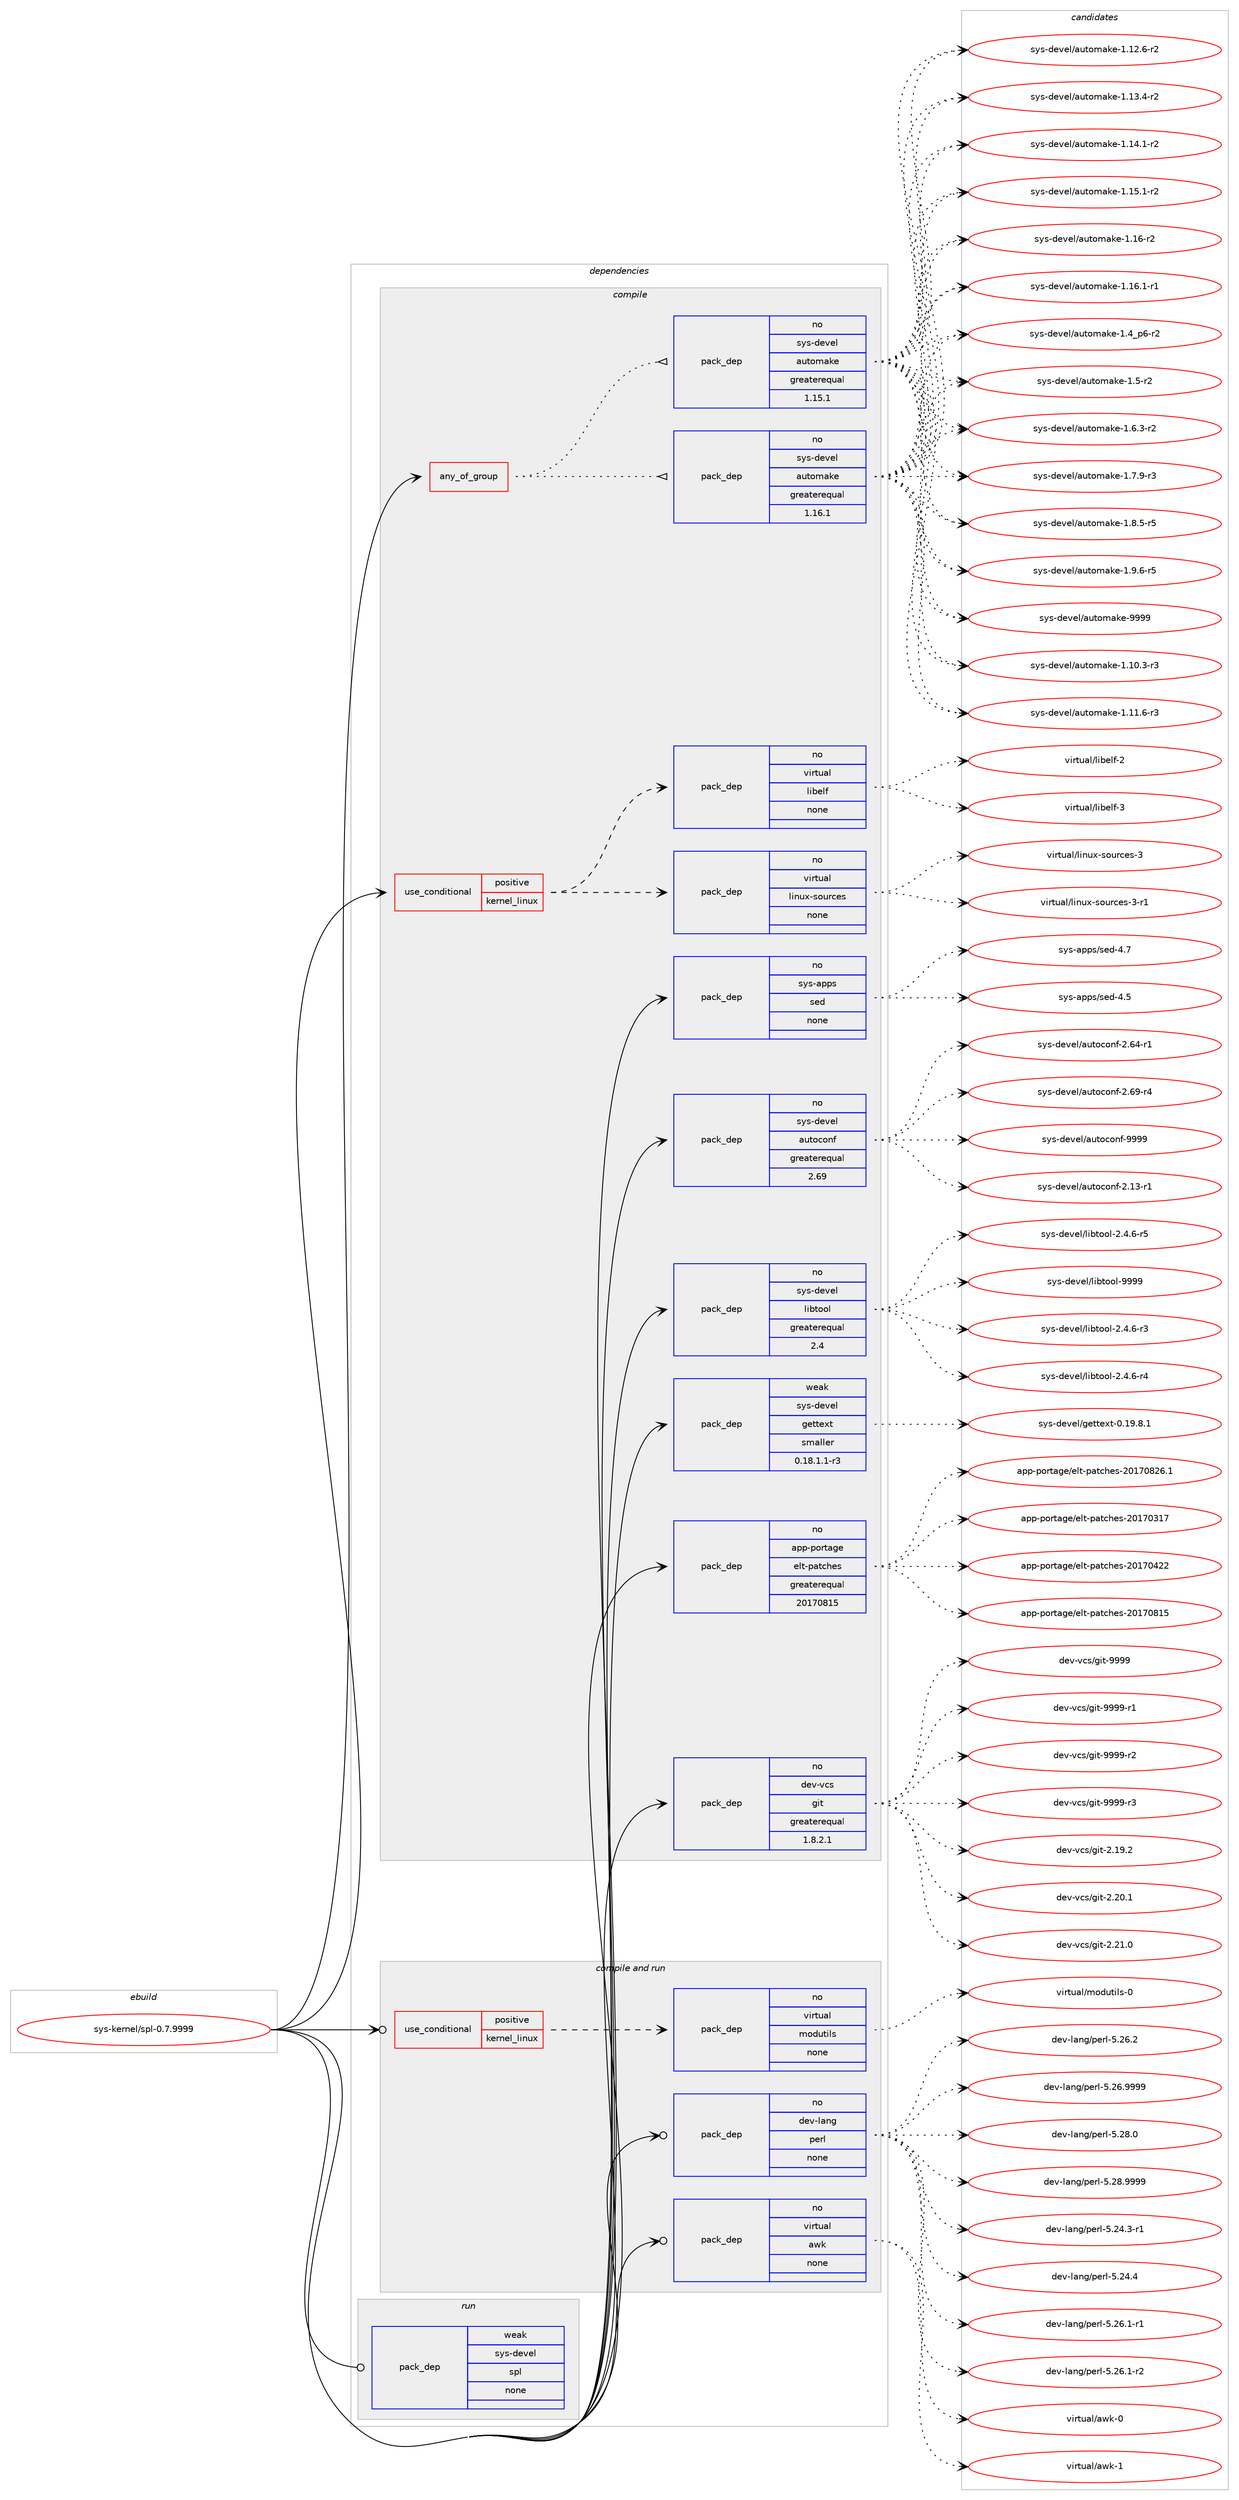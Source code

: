 digraph prolog {

# *************
# Graph options
# *************

newrank=true;
concentrate=true;
compound=true;
graph [rankdir=LR,fontname=Helvetica,fontsize=10,ranksep=1.5];#, ranksep=2.5, nodesep=0.2];
edge  [arrowhead=vee];
node  [fontname=Helvetica,fontsize=10];

# **********
# The ebuild
# **********

subgraph cluster_leftcol {
color=gray;
rank=same;
label=<<i>ebuild</i>>;
id [label="sys-kernel/spl-0.7.9999", color=red, width=4, href="../sys-kernel/spl-0.7.9999.svg"];
}

# ****************
# The dependencies
# ****************

subgraph cluster_midcol {
color=gray;
label=<<i>dependencies</i>>;
subgraph cluster_compile {
fillcolor="#eeeeee";
style=filled;
label=<<i>compile</i>>;
subgraph any27606 {
dependency1736080 [label=<<TABLE BORDER="0" CELLBORDER="1" CELLSPACING="0" CELLPADDING="4"><TR><TD CELLPADDING="10">any_of_group</TD></TR></TABLE>>, shape=none, color=red];subgraph pack1246160 {
dependency1736081 [label=<<TABLE BORDER="0" CELLBORDER="1" CELLSPACING="0" CELLPADDING="4" WIDTH="220"><TR><TD ROWSPAN="6" CELLPADDING="30">pack_dep</TD></TR><TR><TD WIDTH="110">no</TD></TR><TR><TD>sys-devel</TD></TR><TR><TD>automake</TD></TR><TR><TD>greaterequal</TD></TR><TR><TD>1.16.1</TD></TR></TABLE>>, shape=none, color=blue];
}
dependency1736080:e -> dependency1736081:w [weight=20,style="dotted",arrowhead="oinv"];
subgraph pack1246161 {
dependency1736082 [label=<<TABLE BORDER="0" CELLBORDER="1" CELLSPACING="0" CELLPADDING="4" WIDTH="220"><TR><TD ROWSPAN="6" CELLPADDING="30">pack_dep</TD></TR><TR><TD WIDTH="110">no</TD></TR><TR><TD>sys-devel</TD></TR><TR><TD>automake</TD></TR><TR><TD>greaterequal</TD></TR><TR><TD>1.15.1</TD></TR></TABLE>>, shape=none, color=blue];
}
dependency1736080:e -> dependency1736082:w [weight=20,style="dotted",arrowhead="oinv"];
}
id:e -> dependency1736080:w [weight=20,style="solid",arrowhead="vee"];
subgraph cond461396 {
dependency1736083 [label=<<TABLE BORDER="0" CELLBORDER="1" CELLSPACING="0" CELLPADDING="4"><TR><TD ROWSPAN="3" CELLPADDING="10">use_conditional</TD></TR><TR><TD>positive</TD></TR><TR><TD>kernel_linux</TD></TR></TABLE>>, shape=none, color=red];
subgraph pack1246162 {
dependency1736084 [label=<<TABLE BORDER="0" CELLBORDER="1" CELLSPACING="0" CELLPADDING="4" WIDTH="220"><TR><TD ROWSPAN="6" CELLPADDING="30">pack_dep</TD></TR><TR><TD WIDTH="110">no</TD></TR><TR><TD>virtual</TD></TR><TR><TD>linux-sources</TD></TR><TR><TD>none</TD></TR><TR><TD></TD></TR></TABLE>>, shape=none, color=blue];
}
dependency1736083:e -> dependency1736084:w [weight=20,style="dashed",arrowhead="vee"];
subgraph pack1246163 {
dependency1736085 [label=<<TABLE BORDER="0" CELLBORDER="1" CELLSPACING="0" CELLPADDING="4" WIDTH="220"><TR><TD ROWSPAN="6" CELLPADDING="30">pack_dep</TD></TR><TR><TD WIDTH="110">no</TD></TR><TR><TD>virtual</TD></TR><TR><TD>libelf</TD></TR><TR><TD>none</TD></TR><TR><TD></TD></TR></TABLE>>, shape=none, color=blue];
}
dependency1736083:e -> dependency1736085:w [weight=20,style="dashed",arrowhead="vee"];
}
id:e -> dependency1736083:w [weight=20,style="solid",arrowhead="vee"];
subgraph pack1246164 {
dependency1736086 [label=<<TABLE BORDER="0" CELLBORDER="1" CELLSPACING="0" CELLPADDING="4" WIDTH="220"><TR><TD ROWSPAN="6" CELLPADDING="30">pack_dep</TD></TR><TR><TD WIDTH="110">no</TD></TR><TR><TD>app-portage</TD></TR><TR><TD>elt-patches</TD></TR><TR><TD>greaterequal</TD></TR><TR><TD>20170815</TD></TR></TABLE>>, shape=none, color=blue];
}
id:e -> dependency1736086:w [weight=20,style="solid",arrowhead="vee"];
subgraph pack1246165 {
dependency1736087 [label=<<TABLE BORDER="0" CELLBORDER="1" CELLSPACING="0" CELLPADDING="4" WIDTH="220"><TR><TD ROWSPAN="6" CELLPADDING="30">pack_dep</TD></TR><TR><TD WIDTH="110">no</TD></TR><TR><TD>dev-vcs</TD></TR><TR><TD>git</TD></TR><TR><TD>greaterequal</TD></TR><TR><TD>1.8.2.1</TD></TR></TABLE>>, shape=none, color=blue];
}
id:e -> dependency1736087:w [weight=20,style="solid",arrowhead="vee"];
subgraph pack1246166 {
dependency1736088 [label=<<TABLE BORDER="0" CELLBORDER="1" CELLSPACING="0" CELLPADDING="4" WIDTH="220"><TR><TD ROWSPAN="6" CELLPADDING="30">pack_dep</TD></TR><TR><TD WIDTH="110">no</TD></TR><TR><TD>sys-apps</TD></TR><TR><TD>sed</TD></TR><TR><TD>none</TD></TR><TR><TD></TD></TR></TABLE>>, shape=none, color=blue];
}
id:e -> dependency1736088:w [weight=20,style="solid",arrowhead="vee"];
subgraph pack1246167 {
dependency1736089 [label=<<TABLE BORDER="0" CELLBORDER="1" CELLSPACING="0" CELLPADDING="4" WIDTH="220"><TR><TD ROWSPAN="6" CELLPADDING="30">pack_dep</TD></TR><TR><TD WIDTH="110">no</TD></TR><TR><TD>sys-devel</TD></TR><TR><TD>autoconf</TD></TR><TR><TD>greaterequal</TD></TR><TR><TD>2.69</TD></TR></TABLE>>, shape=none, color=blue];
}
id:e -> dependency1736089:w [weight=20,style="solid",arrowhead="vee"];
subgraph pack1246168 {
dependency1736090 [label=<<TABLE BORDER="0" CELLBORDER="1" CELLSPACING="0" CELLPADDING="4" WIDTH="220"><TR><TD ROWSPAN="6" CELLPADDING="30">pack_dep</TD></TR><TR><TD WIDTH="110">no</TD></TR><TR><TD>sys-devel</TD></TR><TR><TD>libtool</TD></TR><TR><TD>greaterequal</TD></TR><TR><TD>2.4</TD></TR></TABLE>>, shape=none, color=blue];
}
id:e -> dependency1736090:w [weight=20,style="solid",arrowhead="vee"];
subgraph pack1246169 {
dependency1736091 [label=<<TABLE BORDER="0" CELLBORDER="1" CELLSPACING="0" CELLPADDING="4" WIDTH="220"><TR><TD ROWSPAN="6" CELLPADDING="30">pack_dep</TD></TR><TR><TD WIDTH="110">weak</TD></TR><TR><TD>sys-devel</TD></TR><TR><TD>gettext</TD></TR><TR><TD>smaller</TD></TR><TR><TD>0.18.1.1-r3</TD></TR></TABLE>>, shape=none, color=blue];
}
id:e -> dependency1736091:w [weight=20,style="solid",arrowhead="vee"];
}
subgraph cluster_compileandrun {
fillcolor="#eeeeee";
style=filled;
label=<<i>compile and run</i>>;
subgraph cond461397 {
dependency1736092 [label=<<TABLE BORDER="0" CELLBORDER="1" CELLSPACING="0" CELLPADDING="4"><TR><TD ROWSPAN="3" CELLPADDING="10">use_conditional</TD></TR><TR><TD>positive</TD></TR><TR><TD>kernel_linux</TD></TR></TABLE>>, shape=none, color=red];
subgraph pack1246170 {
dependency1736093 [label=<<TABLE BORDER="0" CELLBORDER="1" CELLSPACING="0" CELLPADDING="4" WIDTH="220"><TR><TD ROWSPAN="6" CELLPADDING="30">pack_dep</TD></TR><TR><TD WIDTH="110">no</TD></TR><TR><TD>virtual</TD></TR><TR><TD>modutils</TD></TR><TR><TD>none</TD></TR><TR><TD></TD></TR></TABLE>>, shape=none, color=blue];
}
dependency1736092:e -> dependency1736093:w [weight=20,style="dashed",arrowhead="vee"];
}
id:e -> dependency1736092:w [weight=20,style="solid",arrowhead="odotvee"];
subgraph pack1246171 {
dependency1736094 [label=<<TABLE BORDER="0" CELLBORDER="1" CELLSPACING="0" CELLPADDING="4" WIDTH="220"><TR><TD ROWSPAN="6" CELLPADDING="30">pack_dep</TD></TR><TR><TD WIDTH="110">no</TD></TR><TR><TD>dev-lang</TD></TR><TR><TD>perl</TD></TR><TR><TD>none</TD></TR><TR><TD></TD></TR></TABLE>>, shape=none, color=blue];
}
id:e -> dependency1736094:w [weight=20,style="solid",arrowhead="odotvee"];
subgraph pack1246172 {
dependency1736095 [label=<<TABLE BORDER="0" CELLBORDER="1" CELLSPACING="0" CELLPADDING="4" WIDTH="220"><TR><TD ROWSPAN="6" CELLPADDING="30">pack_dep</TD></TR><TR><TD WIDTH="110">no</TD></TR><TR><TD>virtual</TD></TR><TR><TD>awk</TD></TR><TR><TD>none</TD></TR><TR><TD></TD></TR></TABLE>>, shape=none, color=blue];
}
id:e -> dependency1736095:w [weight=20,style="solid",arrowhead="odotvee"];
}
subgraph cluster_run {
fillcolor="#eeeeee";
style=filled;
label=<<i>run</i>>;
subgraph pack1246173 {
dependency1736096 [label=<<TABLE BORDER="0" CELLBORDER="1" CELLSPACING="0" CELLPADDING="4" WIDTH="220"><TR><TD ROWSPAN="6" CELLPADDING="30">pack_dep</TD></TR><TR><TD WIDTH="110">weak</TD></TR><TR><TD>sys-devel</TD></TR><TR><TD>spl</TD></TR><TR><TD>none</TD></TR><TR><TD></TD></TR></TABLE>>, shape=none, color=blue];
}
id:e -> dependency1736096:w [weight=20,style="solid",arrowhead="odot"];
}
}

# **************
# The candidates
# **************

subgraph cluster_choices {
rank=same;
color=gray;
label=<<i>candidates</i>>;

subgraph choice1246160 {
color=black;
nodesep=1;
choice11512111545100101118101108479711711611110997107101454946494846514511451 [label="sys-devel/automake-1.10.3-r3", color=red, width=4,href="../sys-devel/automake-1.10.3-r3.svg"];
choice11512111545100101118101108479711711611110997107101454946494946544511451 [label="sys-devel/automake-1.11.6-r3", color=red, width=4,href="../sys-devel/automake-1.11.6-r3.svg"];
choice11512111545100101118101108479711711611110997107101454946495046544511450 [label="sys-devel/automake-1.12.6-r2", color=red, width=4,href="../sys-devel/automake-1.12.6-r2.svg"];
choice11512111545100101118101108479711711611110997107101454946495146524511450 [label="sys-devel/automake-1.13.4-r2", color=red, width=4,href="../sys-devel/automake-1.13.4-r2.svg"];
choice11512111545100101118101108479711711611110997107101454946495246494511450 [label="sys-devel/automake-1.14.1-r2", color=red, width=4,href="../sys-devel/automake-1.14.1-r2.svg"];
choice11512111545100101118101108479711711611110997107101454946495346494511450 [label="sys-devel/automake-1.15.1-r2", color=red, width=4,href="../sys-devel/automake-1.15.1-r2.svg"];
choice1151211154510010111810110847971171161111099710710145494649544511450 [label="sys-devel/automake-1.16-r2", color=red, width=4,href="../sys-devel/automake-1.16-r2.svg"];
choice11512111545100101118101108479711711611110997107101454946495446494511449 [label="sys-devel/automake-1.16.1-r1", color=red, width=4,href="../sys-devel/automake-1.16.1-r1.svg"];
choice115121115451001011181011084797117116111109971071014549465295112544511450 [label="sys-devel/automake-1.4_p6-r2", color=red, width=4,href="../sys-devel/automake-1.4_p6-r2.svg"];
choice11512111545100101118101108479711711611110997107101454946534511450 [label="sys-devel/automake-1.5-r2", color=red, width=4,href="../sys-devel/automake-1.5-r2.svg"];
choice115121115451001011181011084797117116111109971071014549465446514511450 [label="sys-devel/automake-1.6.3-r2", color=red, width=4,href="../sys-devel/automake-1.6.3-r2.svg"];
choice115121115451001011181011084797117116111109971071014549465546574511451 [label="sys-devel/automake-1.7.9-r3", color=red, width=4,href="../sys-devel/automake-1.7.9-r3.svg"];
choice115121115451001011181011084797117116111109971071014549465646534511453 [label="sys-devel/automake-1.8.5-r5", color=red, width=4,href="../sys-devel/automake-1.8.5-r5.svg"];
choice115121115451001011181011084797117116111109971071014549465746544511453 [label="sys-devel/automake-1.9.6-r5", color=red, width=4,href="../sys-devel/automake-1.9.6-r5.svg"];
choice115121115451001011181011084797117116111109971071014557575757 [label="sys-devel/automake-9999", color=red, width=4,href="../sys-devel/automake-9999.svg"];
dependency1736081:e -> choice11512111545100101118101108479711711611110997107101454946494846514511451:w [style=dotted,weight="100"];
dependency1736081:e -> choice11512111545100101118101108479711711611110997107101454946494946544511451:w [style=dotted,weight="100"];
dependency1736081:e -> choice11512111545100101118101108479711711611110997107101454946495046544511450:w [style=dotted,weight="100"];
dependency1736081:e -> choice11512111545100101118101108479711711611110997107101454946495146524511450:w [style=dotted,weight="100"];
dependency1736081:e -> choice11512111545100101118101108479711711611110997107101454946495246494511450:w [style=dotted,weight="100"];
dependency1736081:e -> choice11512111545100101118101108479711711611110997107101454946495346494511450:w [style=dotted,weight="100"];
dependency1736081:e -> choice1151211154510010111810110847971171161111099710710145494649544511450:w [style=dotted,weight="100"];
dependency1736081:e -> choice11512111545100101118101108479711711611110997107101454946495446494511449:w [style=dotted,weight="100"];
dependency1736081:e -> choice115121115451001011181011084797117116111109971071014549465295112544511450:w [style=dotted,weight="100"];
dependency1736081:e -> choice11512111545100101118101108479711711611110997107101454946534511450:w [style=dotted,weight="100"];
dependency1736081:e -> choice115121115451001011181011084797117116111109971071014549465446514511450:w [style=dotted,weight="100"];
dependency1736081:e -> choice115121115451001011181011084797117116111109971071014549465546574511451:w [style=dotted,weight="100"];
dependency1736081:e -> choice115121115451001011181011084797117116111109971071014549465646534511453:w [style=dotted,weight="100"];
dependency1736081:e -> choice115121115451001011181011084797117116111109971071014549465746544511453:w [style=dotted,weight="100"];
dependency1736081:e -> choice115121115451001011181011084797117116111109971071014557575757:w [style=dotted,weight="100"];
}
subgraph choice1246161 {
color=black;
nodesep=1;
choice11512111545100101118101108479711711611110997107101454946494846514511451 [label="sys-devel/automake-1.10.3-r3", color=red, width=4,href="../sys-devel/automake-1.10.3-r3.svg"];
choice11512111545100101118101108479711711611110997107101454946494946544511451 [label="sys-devel/automake-1.11.6-r3", color=red, width=4,href="../sys-devel/automake-1.11.6-r3.svg"];
choice11512111545100101118101108479711711611110997107101454946495046544511450 [label="sys-devel/automake-1.12.6-r2", color=red, width=4,href="../sys-devel/automake-1.12.6-r2.svg"];
choice11512111545100101118101108479711711611110997107101454946495146524511450 [label="sys-devel/automake-1.13.4-r2", color=red, width=4,href="../sys-devel/automake-1.13.4-r2.svg"];
choice11512111545100101118101108479711711611110997107101454946495246494511450 [label="sys-devel/automake-1.14.1-r2", color=red, width=4,href="../sys-devel/automake-1.14.1-r2.svg"];
choice11512111545100101118101108479711711611110997107101454946495346494511450 [label="sys-devel/automake-1.15.1-r2", color=red, width=4,href="../sys-devel/automake-1.15.1-r2.svg"];
choice1151211154510010111810110847971171161111099710710145494649544511450 [label="sys-devel/automake-1.16-r2", color=red, width=4,href="../sys-devel/automake-1.16-r2.svg"];
choice11512111545100101118101108479711711611110997107101454946495446494511449 [label="sys-devel/automake-1.16.1-r1", color=red, width=4,href="../sys-devel/automake-1.16.1-r1.svg"];
choice115121115451001011181011084797117116111109971071014549465295112544511450 [label="sys-devel/automake-1.4_p6-r2", color=red, width=4,href="../sys-devel/automake-1.4_p6-r2.svg"];
choice11512111545100101118101108479711711611110997107101454946534511450 [label="sys-devel/automake-1.5-r2", color=red, width=4,href="../sys-devel/automake-1.5-r2.svg"];
choice115121115451001011181011084797117116111109971071014549465446514511450 [label="sys-devel/automake-1.6.3-r2", color=red, width=4,href="../sys-devel/automake-1.6.3-r2.svg"];
choice115121115451001011181011084797117116111109971071014549465546574511451 [label="sys-devel/automake-1.7.9-r3", color=red, width=4,href="../sys-devel/automake-1.7.9-r3.svg"];
choice115121115451001011181011084797117116111109971071014549465646534511453 [label="sys-devel/automake-1.8.5-r5", color=red, width=4,href="../sys-devel/automake-1.8.5-r5.svg"];
choice115121115451001011181011084797117116111109971071014549465746544511453 [label="sys-devel/automake-1.9.6-r5", color=red, width=4,href="../sys-devel/automake-1.9.6-r5.svg"];
choice115121115451001011181011084797117116111109971071014557575757 [label="sys-devel/automake-9999", color=red, width=4,href="../sys-devel/automake-9999.svg"];
dependency1736082:e -> choice11512111545100101118101108479711711611110997107101454946494846514511451:w [style=dotted,weight="100"];
dependency1736082:e -> choice11512111545100101118101108479711711611110997107101454946494946544511451:w [style=dotted,weight="100"];
dependency1736082:e -> choice11512111545100101118101108479711711611110997107101454946495046544511450:w [style=dotted,weight="100"];
dependency1736082:e -> choice11512111545100101118101108479711711611110997107101454946495146524511450:w [style=dotted,weight="100"];
dependency1736082:e -> choice11512111545100101118101108479711711611110997107101454946495246494511450:w [style=dotted,weight="100"];
dependency1736082:e -> choice11512111545100101118101108479711711611110997107101454946495346494511450:w [style=dotted,weight="100"];
dependency1736082:e -> choice1151211154510010111810110847971171161111099710710145494649544511450:w [style=dotted,weight="100"];
dependency1736082:e -> choice11512111545100101118101108479711711611110997107101454946495446494511449:w [style=dotted,weight="100"];
dependency1736082:e -> choice115121115451001011181011084797117116111109971071014549465295112544511450:w [style=dotted,weight="100"];
dependency1736082:e -> choice11512111545100101118101108479711711611110997107101454946534511450:w [style=dotted,weight="100"];
dependency1736082:e -> choice115121115451001011181011084797117116111109971071014549465446514511450:w [style=dotted,weight="100"];
dependency1736082:e -> choice115121115451001011181011084797117116111109971071014549465546574511451:w [style=dotted,weight="100"];
dependency1736082:e -> choice115121115451001011181011084797117116111109971071014549465646534511453:w [style=dotted,weight="100"];
dependency1736082:e -> choice115121115451001011181011084797117116111109971071014549465746544511453:w [style=dotted,weight="100"];
dependency1736082:e -> choice115121115451001011181011084797117116111109971071014557575757:w [style=dotted,weight="100"];
}
subgraph choice1246162 {
color=black;
nodesep=1;
choice118105114116117971084710810511011712045115111117114991011154551 [label="virtual/linux-sources-3", color=red, width=4,href="../virtual/linux-sources-3.svg"];
choice1181051141161179710847108105110117120451151111171149910111545514511449 [label="virtual/linux-sources-3-r1", color=red, width=4,href="../virtual/linux-sources-3-r1.svg"];
dependency1736084:e -> choice118105114116117971084710810511011712045115111117114991011154551:w [style=dotted,weight="100"];
dependency1736084:e -> choice1181051141161179710847108105110117120451151111171149910111545514511449:w [style=dotted,weight="100"];
}
subgraph choice1246163 {
color=black;
nodesep=1;
choice1181051141161179710847108105981011081024550 [label="virtual/libelf-2", color=red, width=4,href="../virtual/libelf-2.svg"];
choice1181051141161179710847108105981011081024551 [label="virtual/libelf-3", color=red, width=4,href="../virtual/libelf-3.svg"];
dependency1736085:e -> choice1181051141161179710847108105981011081024550:w [style=dotted,weight="100"];
dependency1736085:e -> choice1181051141161179710847108105981011081024551:w [style=dotted,weight="100"];
}
subgraph choice1246164 {
color=black;
nodesep=1;
choice97112112451121111141169710310147101108116451129711699104101115455048495548514955 [label="app-portage/elt-patches-20170317", color=red, width=4,href="../app-portage/elt-patches-20170317.svg"];
choice97112112451121111141169710310147101108116451129711699104101115455048495548525050 [label="app-portage/elt-patches-20170422", color=red, width=4,href="../app-portage/elt-patches-20170422.svg"];
choice97112112451121111141169710310147101108116451129711699104101115455048495548564953 [label="app-portage/elt-patches-20170815", color=red, width=4,href="../app-portage/elt-patches-20170815.svg"];
choice971121124511211111411697103101471011081164511297116991041011154550484955485650544649 [label="app-portage/elt-patches-20170826.1", color=red, width=4,href="../app-portage/elt-patches-20170826.1.svg"];
dependency1736086:e -> choice97112112451121111141169710310147101108116451129711699104101115455048495548514955:w [style=dotted,weight="100"];
dependency1736086:e -> choice97112112451121111141169710310147101108116451129711699104101115455048495548525050:w [style=dotted,weight="100"];
dependency1736086:e -> choice97112112451121111141169710310147101108116451129711699104101115455048495548564953:w [style=dotted,weight="100"];
dependency1736086:e -> choice971121124511211111411697103101471011081164511297116991041011154550484955485650544649:w [style=dotted,weight="100"];
}
subgraph choice1246165 {
color=black;
nodesep=1;
choice10010111845118991154710310511645504649574650 [label="dev-vcs/git-2.19.2", color=red, width=4,href="../dev-vcs/git-2.19.2.svg"];
choice10010111845118991154710310511645504650484649 [label="dev-vcs/git-2.20.1", color=red, width=4,href="../dev-vcs/git-2.20.1.svg"];
choice10010111845118991154710310511645504650494648 [label="dev-vcs/git-2.21.0", color=red, width=4,href="../dev-vcs/git-2.21.0.svg"];
choice1001011184511899115471031051164557575757 [label="dev-vcs/git-9999", color=red, width=4,href="../dev-vcs/git-9999.svg"];
choice10010111845118991154710310511645575757574511449 [label="dev-vcs/git-9999-r1", color=red, width=4,href="../dev-vcs/git-9999-r1.svg"];
choice10010111845118991154710310511645575757574511450 [label="dev-vcs/git-9999-r2", color=red, width=4,href="../dev-vcs/git-9999-r2.svg"];
choice10010111845118991154710310511645575757574511451 [label="dev-vcs/git-9999-r3", color=red, width=4,href="../dev-vcs/git-9999-r3.svg"];
dependency1736087:e -> choice10010111845118991154710310511645504649574650:w [style=dotted,weight="100"];
dependency1736087:e -> choice10010111845118991154710310511645504650484649:w [style=dotted,weight="100"];
dependency1736087:e -> choice10010111845118991154710310511645504650494648:w [style=dotted,weight="100"];
dependency1736087:e -> choice1001011184511899115471031051164557575757:w [style=dotted,weight="100"];
dependency1736087:e -> choice10010111845118991154710310511645575757574511449:w [style=dotted,weight="100"];
dependency1736087:e -> choice10010111845118991154710310511645575757574511450:w [style=dotted,weight="100"];
dependency1736087:e -> choice10010111845118991154710310511645575757574511451:w [style=dotted,weight="100"];
}
subgraph choice1246166 {
color=black;
nodesep=1;
choice11512111545971121121154711510110045524653 [label="sys-apps/sed-4.5", color=red, width=4,href="../sys-apps/sed-4.5.svg"];
choice11512111545971121121154711510110045524655 [label="sys-apps/sed-4.7", color=red, width=4,href="../sys-apps/sed-4.7.svg"];
dependency1736088:e -> choice11512111545971121121154711510110045524653:w [style=dotted,weight="100"];
dependency1736088:e -> choice11512111545971121121154711510110045524655:w [style=dotted,weight="100"];
}
subgraph choice1246167 {
color=black;
nodesep=1;
choice1151211154510010111810110847971171161119911111010245504649514511449 [label="sys-devel/autoconf-2.13-r1", color=red, width=4,href="../sys-devel/autoconf-2.13-r1.svg"];
choice1151211154510010111810110847971171161119911111010245504654524511449 [label="sys-devel/autoconf-2.64-r1", color=red, width=4,href="../sys-devel/autoconf-2.64-r1.svg"];
choice1151211154510010111810110847971171161119911111010245504654574511452 [label="sys-devel/autoconf-2.69-r4", color=red, width=4,href="../sys-devel/autoconf-2.69-r4.svg"];
choice115121115451001011181011084797117116111991111101024557575757 [label="sys-devel/autoconf-9999", color=red, width=4,href="../sys-devel/autoconf-9999.svg"];
dependency1736089:e -> choice1151211154510010111810110847971171161119911111010245504649514511449:w [style=dotted,weight="100"];
dependency1736089:e -> choice1151211154510010111810110847971171161119911111010245504654524511449:w [style=dotted,weight="100"];
dependency1736089:e -> choice1151211154510010111810110847971171161119911111010245504654574511452:w [style=dotted,weight="100"];
dependency1736089:e -> choice115121115451001011181011084797117116111991111101024557575757:w [style=dotted,weight="100"];
}
subgraph choice1246168 {
color=black;
nodesep=1;
choice1151211154510010111810110847108105981161111111084550465246544511451 [label="sys-devel/libtool-2.4.6-r3", color=red, width=4,href="../sys-devel/libtool-2.4.6-r3.svg"];
choice1151211154510010111810110847108105981161111111084550465246544511452 [label="sys-devel/libtool-2.4.6-r4", color=red, width=4,href="../sys-devel/libtool-2.4.6-r4.svg"];
choice1151211154510010111810110847108105981161111111084550465246544511453 [label="sys-devel/libtool-2.4.6-r5", color=red, width=4,href="../sys-devel/libtool-2.4.6-r5.svg"];
choice1151211154510010111810110847108105981161111111084557575757 [label="sys-devel/libtool-9999", color=red, width=4,href="../sys-devel/libtool-9999.svg"];
dependency1736090:e -> choice1151211154510010111810110847108105981161111111084550465246544511451:w [style=dotted,weight="100"];
dependency1736090:e -> choice1151211154510010111810110847108105981161111111084550465246544511452:w [style=dotted,weight="100"];
dependency1736090:e -> choice1151211154510010111810110847108105981161111111084550465246544511453:w [style=dotted,weight="100"];
dependency1736090:e -> choice1151211154510010111810110847108105981161111111084557575757:w [style=dotted,weight="100"];
}
subgraph choice1246169 {
color=black;
nodesep=1;
choice1151211154510010111810110847103101116116101120116454846495746564649 [label="sys-devel/gettext-0.19.8.1", color=red, width=4,href="../sys-devel/gettext-0.19.8.1.svg"];
dependency1736091:e -> choice1151211154510010111810110847103101116116101120116454846495746564649:w [style=dotted,weight="100"];
}
subgraph choice1246170 {
color=black;
nodesep=1;
choice11810511411611797108471091111001171161051081154548 [label="virtual/modutils-0", color=red, width=4,href="../virtual/modutils-0.svg"];
dependency1736093:e -> choice11810511411611797108471091111001171161051081154548:w [style=dotted,weight="100"];
}
subgraph choice1246171 {
color=black;
nodesep=1;
choice100101118451089711010347112101114108455346505246514511449 [label="dev-lang/perl-5.24.3-r1", color=red, width=4,href="../dev-lang/perl-5.24.3-r1.svg"];
choice10010111845108971101034711210111410845534650524652 [label="dev-lang/perl-5.24.4", color=red, width=4,href="../dev-lang/perl-5.24.4.svg"];
choice100101118451089711010347112101114108455346505446494511449 [label="dev-lang/perl-5.26.1-r1", color=red, width=4,href="../dev-lang/perl-5.26.1-r1.svg"];
choice100101118451089711010347112101114108455346505446494511450 [label="dev-lang/perl-5.26.1-r2", color=red, width=4,href="../dev-lang/perl-5.26.1-r2.svg"];
choice10010111845108971101034711210111410845534650544650 [label="dev-lang/perl-5.26.2", color=red, width=4,href="../dev-lang/perl-5.26.2.svg"];
choice10010111845108971101034711210111410845534650544657575757 [label="dev-lang/perl-5.26.9999", color=red, width=4,href="../dev-lang/perl-5.26.9999.svg"];
choice10010111845108971101034711210111410845534650564648 [label="dev-lang/perl-5.28.0", color=red, width=4,href="../dev-lang/perl-5.28.0.svg"];
choice10010111845108971101034711210111410845534650564657575757 [label="dev-lang/perl-5.28.9999", color=red, width=4,href="../dev-lang/perl-5.28.9999.svg"];
dependency1736094:e -> choice100101118451089711010347112101114108455346505246514511449:w [style=dotted,weight="100"];
dependency1736094:e -> choice10010111845108971101034711210111410845534650524652:w [style=dotted,weight="100"];
dependency1736094:e -> choice100101118451089711010347112101114108455346505446494511449:w [style=dotted,weight="100"];
dependency1736094:e -> choice100101118451089711010347112101114108455346505446494511450:w [style=dotted,weight="100"];
dependency1736094:e -> choice10010111845108971101034711210111410845534650544650:w [style=dotted,weight="100"];
dependency1736094:e -> choice10010111845108971101034711210111410845534650544657575757:w [style=dotted,weight="100"];
dependency1736094:e -> choice10010111845108971101034711210111410845534650564648:w [style=dotted,weight="100"];
dependency1736094:e -> choice10010111845108971101034711210111410845534650564657575757:w [style=dotted,weight="100"];
}
subgraph choice1246172 {
color=black;
nodesep=1;
choice1181051141161179710847971191074548 [label="virtual/awk-0", color=red, width=4,href="../virtual/awk-0.svg"];
choice1181051141161179710847971191074549 [label="virtual/awk-1", color=red, width=4,href="../virtual/awk-1.svg"];
dependency1736095:e -> choice1181051141161179710847971191074548:w [style=dotted,weight="100"];
dependency1736095:e -> choice1181051141161179710847971191074549:w [style=dotted,weight="100"];
}
subgraph choice1246173 {
color=black;
nodesep=1;
}
}

}
